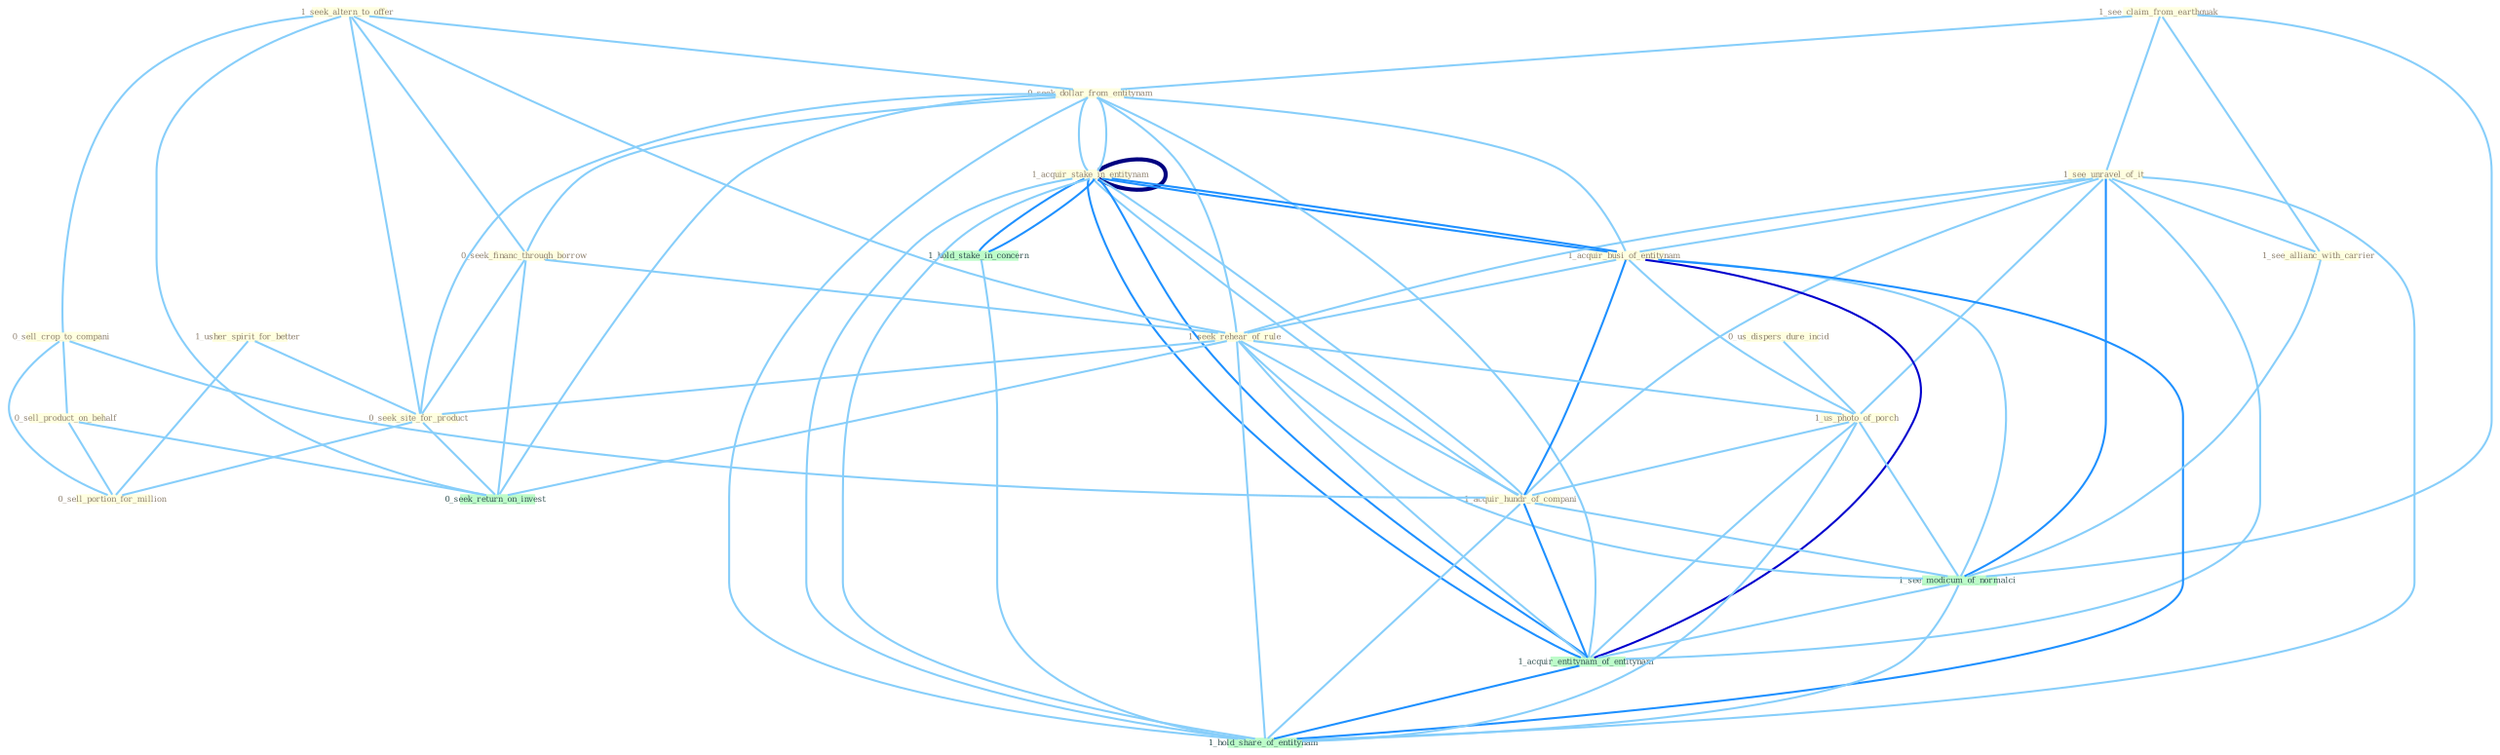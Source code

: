 Graph G{ 
    node
    [shape=polygon,style=filled,width=.5,height=.06,color="#BDFCC9",fixedsize=true,fontsize=4,
    fontcolor="#2f4f4f"];
    {node
    [color="#ffffe0", fontcolor="#8b7d6b"] "1_see_claim_from_earthquak " "1_usher_spirit_for_better " "1_acquir_stake_in_entitynam " "1_seek_altern_to_offer " "0_seek_dollar_from_entitynam " "1_see_unravel_of_it " "0_us_dispers_dure_incid " "0_seek_financ_through_borrow " "1_acquir_busi_of_entitynam " "0_sell_crop_to_compani " "1_seek_rehear_of_rule " "0_sell_product_on_behalf " "0_seek_site_for_product " "1_acquir_stake_in_entitynam " "1_see_allianc_with_carrier " "0_sell_portion_for_million " "1_us_photo_of_porch " "1_acquir_hundr_of_compani "}
{node [color="#fff0f5", fontcolor="#b22222"]}
edge [color="#B0E2FF"];

	"1_see_claim_from_earthquak " -- "0_seek_dollar_from_entitynam " [w="1", color="#87cefa" ];
	"1_see_claim_from_earthquak " -- "1_see_unravel_of_it " [w="1", color="#87cefa" ];
	"1_see_claim_from_earthquak " -- "1_see_allianc_with_carrier " [w="1", color="#87cefa" ];
	"1_see_claim_from_earthquak " -- "1_see_modicum_of_normalci " [w="1", color="#87cefa" ];
	"1_usher_spirit_for_better " -- "0_seek_site_for_product " [w="1", color="#87cefa" ];
	"1_usher_spirit_for_better " -- "0_sell_portion_for_million " [w="1", color="#87cefa" ];
	"1_acquir_stake_in_entitynam " -- "0_seek_dollar_from_entitynam " [w="1", color="#87cefa" ];
	"1_acquir_stake_in_entitynam " -- "1_acquir_busi_of_entitynam " [w="2", color="#1e90ff" , len=0.8];
	"1_acquir_stake_in_entitynam " -- "1_acquir_stake_in_entitynam " [w="4", style=bold, color="#000080", len=0.4];
	"1_acquir_stake_in_entitynam " -- "1_acquir_hundr_of_compani " [w="1", color="#87cefa" ];
	"1_acquir_stake_in_entitynam " -- "1_hold_stake_in_concern " [w="2", color="#1e90ff" , len=0.8];
	"1_acquir_stake_in_entitynam " -- "1_acquir_entitynam_of_entitynam " [w="2", color="#1e90ff" , len=0.8];
	"1_acquir_stake_in_entitynam " -- "1_hold_share_of_entitynam " [w="1", color="#87cefa" ];
	"1_seek_altern_to_offer " -- "0_seek_dollar_from_entitynam " [w="1", color="#87cefa" ];
	"1_seek_altern_to_offer " -- "0_seek_financ_through_borrow " [w="1", color="#87cefa" ];
	"1_seek_altern_to_offer " -- "0_sell_crop_to_compani " [w="1", color="#87cefa" ];
	"1_seek_altern_to_offer " -- "1_seek_rehear_of_rule " [w="1", color="#87cefa" ];
	"1_seek_altern_to_offer " -- "0_seek_site_for_product " [w="1", color="#87cefa" ];
	"1_seek_altern_to_offer " -- "0_seek_return_on_invest " [w="1", color="#87cefa" ];
	"0_seek_dollar_from_entitynam " -- "0_seek_financ_through_borrow " [w="1", color="#87cefa" ];
	"0_seek_dollar_from_entitynam " -- "1_acquir_busi_of_entitynam " [w="1", color="#87cefa" ];
	"0_seek_dollar_from_entitynam " -- "1_seek_rehear_of_rule " [w="1", color="#87cefa" ];
	"0_seek_dollar_from_entitynam " -- "0_seek_site_for_product " [w="1", color="#87cefa" ];
	"0_seek_dollar_from_entitynam " -- "1_acquir_stake_in_entitynam " [w="1", color="#87cefa" ];
	"0_seek_dollar_from_entitynam " -- "0_seek_return_on_invest " [w="1", color="#87cefa" ];
	"0_seek_dollar_from_entitynam " -- "1_acquir_entitynam_of_entitynam " [w="1", color="#87cefa" ];
	"0_seek_dollar_from_entitynam " -- "1_hold_share_of_entitynam " [w="1", color="#87cefa" ];
	"1_see_unravel_of_it " -- "1_acquir_busi_of_entitynam " [w="1", color="#87cefa" ];
	"1_see_unravel_of_it " -- "1_seek_rehear_of_rule " [w="1", color="#87cefa" ];
	"1_see_unravel_of_it " -- "1_see_allianc_with_carrier " [w="1", color="#87cefa" ];
	"1_see_unravel_of_it " -- "1_us_photo_of_porch " [w="1", color="#87cefa" ];
	"1_see_unravel_of_it " -- "1_acquir_hundr_of_compani " [w="1", color="#87cefa" ];
	"1_see_unravel_of_it " -- "1_see_modicum_of_normalci " [w="2", color="#1e90ff" , len=0.8];
	"1_see_unravel_of_it " -- "1_acquir_entitynam_of_entitynam " [w="1", color="#87cefa" ];
	"1_see_unravel_of_it " -- "1_hold_share_of_entitynam " [w="1", color="#87cefa" ];
	"0_us_dispers_dure_incid " -- "1_us_photo_of_porch " [w="1", color="#87cefa" ];
	"0_seek_financ_through_borrow " -- "1_seek_rehear_of_rule " [w="1", color="#87cefa" ];
	"0_seek_financ_through_borrow " -- "0_seek_site_for_product " [w="1", color="#87cefa" ];
	"0_seek_financ_through_borrow " -- "0_seek_return_on_invest " [w="1", color="#87cefa" ];
	"1_acquir_busi_of_entitynam " -- "1_seek_rehear_of_rule " [w="1", color="#87cefa" ];
	"1_acquir_busi_of_entitynam " -- "1_acquir_stake_in_entitynam " [w="2", color="#1e90ff" , len=0.8];
	"1_acquir_busi_of_entitynam " -- "1_us_photo_of_porch " [w="1", color="#87cefa" ];
	"1_acquir_busi_of_entitynam " -- "1_acquir_hundr_of_compani " [w="2", color="#1e90ff" , len=0.8];
	"1_acquir_busi_of_entitynam " -- "1_see_modicum_of_normalci " [w="1", color="#87cefa" ];
	"1_acquir_busi_of_entitynam " -- "1_acquir_entitynam_of_entitynam " [w="3", color="#0000cd" , len=0.6];
	"1_acquir_busi_of_entitynam " -- "1_hold_share_of_entitynam " [w="2", color="#1e90ff" , len=0.8];
	"0_sell_crop_to_compani " -- "0_sell_product_on_behalf " [w="1", color="#87cefa" ];
	"0_sell_crop_to_compani " -- "0_sell_portion_for_million " [w="1", color="#87cefa" ];
	"0_sell_crop_to_compani " -- "1_acquir_hundr_of_compani " [w="1", color="#87cefa" ];
	"1_seek_rehear_of_rule " -- "0_seek_site_for_product " [w="1", color="#87cefa" ];
	"1_seek_rehear_of_rule " -- "1_us_photo_of_porch " [w="1", color="#87cefa" ];
	"1_seek_rehear_of_rule " -- "1_acquir_hundr_of_compani " [w="1", color="#87cefa" ];
	"1_seek_rehear_of_rule " -- "0_seek_return_on_invest " [w="1", color="#87cefa" ];
	"1_seek_rehear_of_rule " -- "1_see_modicum_of_normalci " [w="1", color="#87cefa" ];
	"1_seek_rehear_of_rule " -- "1_acquir_entitynam_of_entitynam " [w="1", color="#87cefa" ];
	"1_seek_rehear_of_rule " -- "1_hold_share_of_entitynam " [w="1", color="#87cefa" ];
	"0_sell_product_on_behalf " -- "0_sell_portion_for_million " [w="1", color="#87cefa" ];
	"0_sell_product_on_behalf " -- "0_seek_return_on_invest " [w="1", color="#87cefa" ];
	"0_seek_site_for_product " -- "0_sell_portion_for_million " [w="1", color="#87cefa" ];
	"0_seek_site_for_product " -- "0_seek_return_on_invest " [w="1", color="#87cefa" ];
	"1_acquir_stake_in_entitynam " -- "1_acquir_hundr_of_compani " [w="1", color="#87cefa" ];
	"1_acquir_stake_in_entitynam " -- "1_hold_stake_in_concern " [w="2", color="#1e90ff" , len=0.8];
	"1_acquir_stake_in_entitynam " -- "1_acquir_entitynam_of_entitynam " [w="2", color="#1e90ff" , len=0.8];
	"1_acquir_stake_in_entitynam " -- "1_hold_share_of_entitynam " [w="1", color="#87cefa" ];
	"1_see_allianc_with_carrier " -- "1_see_modicum_of_normalci " [w="1", color="#87cefa" ];
	"1_us_photo_of_porch " -- "1_acquir_hundr_of_compani " [w="1", color="#87cefa" ];
	"1_us_photo_of_porch " -- "1_see_modicum_of_normalci " [w="1", color="#87cefa" ];
	"1_us_photo_of_porch " -- "1_acquir_entitynam_of_entitynam " [w="1", color="#87cefa" ];
	"1_us_photo_of_porch " -- "1_hold_share_of_entitynam " [w="1", color="#87cefa" ];
	"1_acquir_hundr_of_compani " -- "1_see_modicum_of_normalci " [w="1", color="#87cefa" ];
	"1_acquir_hundr_of_compani " -- "1_acquir_entitynam_of_entitynam " [w="2", color="#1e90ff" , len=0.8];
	"1_acquir_hundr_of_compani " -- "1_hold_share_of_entitynam " [w="1", color="#87cefa" ];
	"1_hold_stake_in_concern " -- "1_hold_share_of_entitynam " [w="1", color="#87cefa" ];
	"1_see_modicum_of_normalci " -- "1_acquir_entitynam_of_entitynam " [w="1", color="#87cefa" ];
	"1_see_modicum_of_normalci " -- "1_hold_share_of_entitynam " [w="1", color="#87cefa" ];
	"1_acquir_entitynam_of_entitynam " -- "1_hold_share_of_entitynam " [w="2", color="#1e90ff" , len=0.8];
}